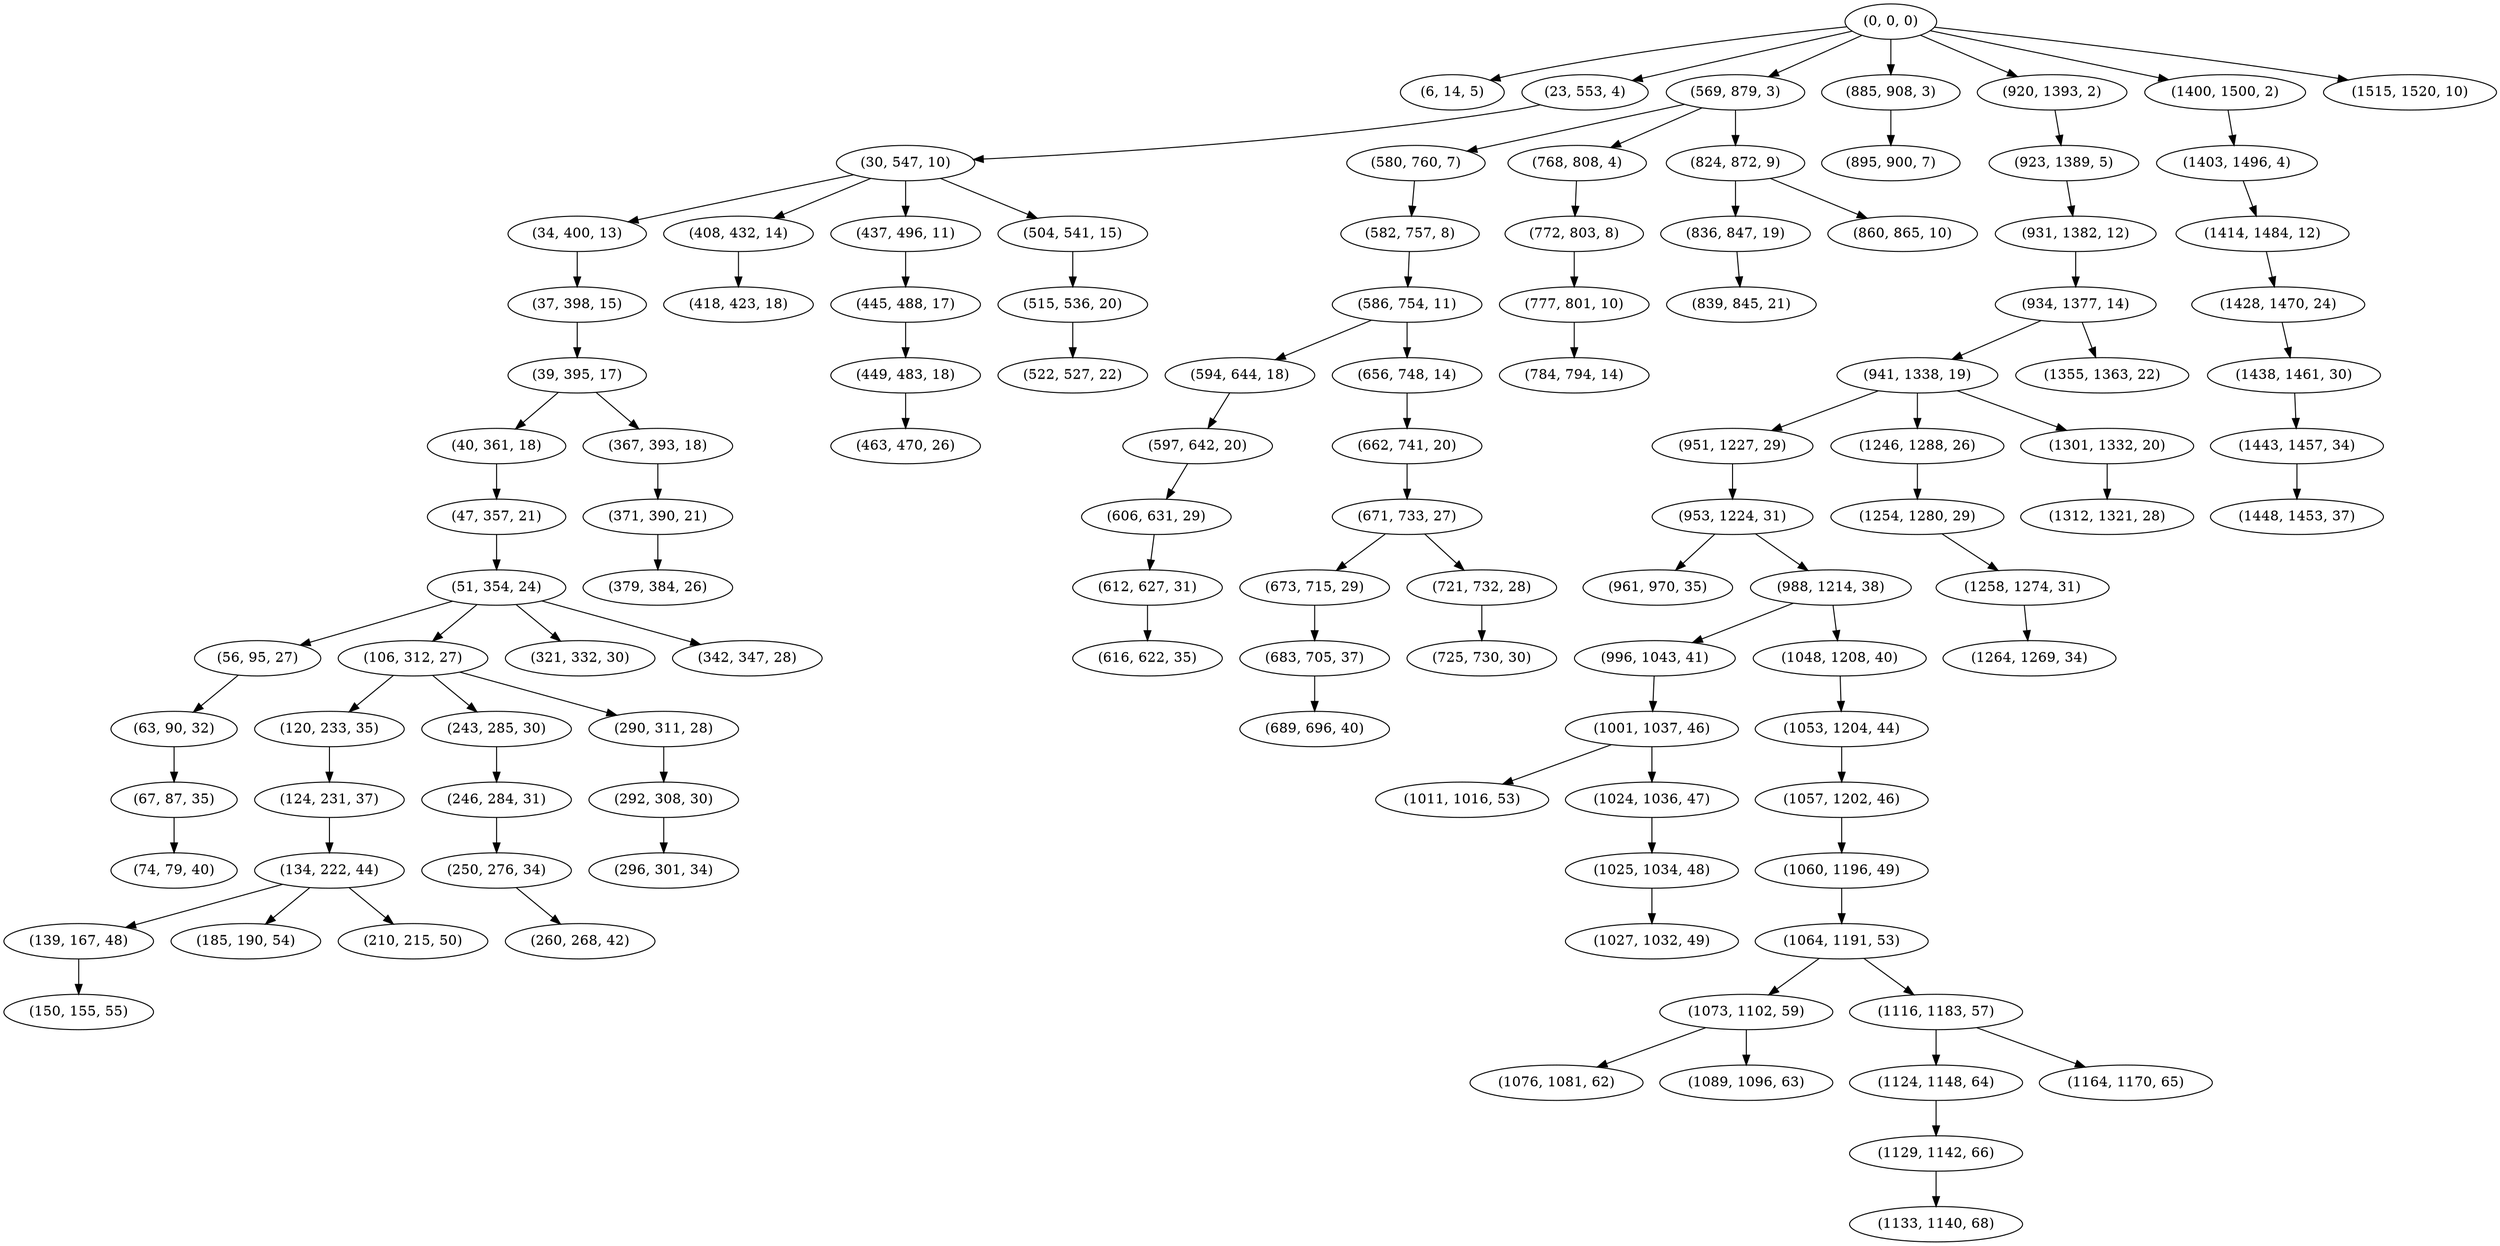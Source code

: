 digraph tree {
    "(0, 0, 0)";
    "(6, 14, 5)";
    "(23, 553, 4)";
    "(30, 547, 10)";
    "(34, 400, 13)";
    "(37, 398, 15)";
    "(39, 395, 17)";
    "(40, 361, 18)";
    "(47, 357, 21)";
    "(51, 354, 24)";
    "(56, 95, 27)";
    "(63, 90, 32)";
    "(67, 87, 35)";
    "(74, 79, 40)";
    "(106, 312, 27)";
    "(120, 233, 35)";
    "(124, 231, 37)";
    "(134, 222, 44)";
    "(139, 167, 48)";
    "(150, 155, 55)";
    "(185, 190, 54)";
    "(210, 215, 50)";
    "(243, 285, 30)";
    "(246, 284, 31)";
    "(250, 276, 34)";
    "(260, 268, 42)";
    "(290, 311, 28)";
    "(292, 308, 30)";
    "(296, 301, 34)";
    "(321, 332, 30)";
    "(342, 347, 28)";
    "(367, 393, 18)";
    "(371, 390, 21)";
    "(379, 384, 26)";
    "(408, 432, 14)";
    "(418, 423, 18)";
    "(437, 496, 11)";
    "(445, 488, 17)";
    "(449, 483, 18)";
    "(463, 470, 26)";
    "(504, 541, 15)";
    "(515, 536, 20)";
    "(522, 527, 22)";
    "(569, 879, 3)";
    "(580, 760, 7)";
    "(582, 757, 8)";
    "(586, 754, 11)";
    "(594, 644, 18)";
    "(597, 642, 20)";
    "(606, 631, 29)";
    "(612, 627, 31)";
    "(616, 622, 35)";
    "(656, 748, 14)";
    "(662, 741, 20)";
    "(671, 733, 27)";
    "(673, 715, 29)";
    "(683, 705, 37)";
    "(689, 696, 40)";
    "(721, 732, 28)";
    "(725, 730, 30)";
    "(768, 808, 4)";
    "(772, 803, 8)";
    "(777, 801, 10)";
    "(784, 794, 14)";
    "(824, 872, 9)";
    "(836, 847, 19)";
    "(839, 845, 21)";
    "(860, 865, 10)";
    "(885, 908, 3)";
    "(895, 900, 7)";
    "(920, 1393, 2)";
    "(923, 1389, 5)";
    "(931, 1382, 12)";
    "(934, 1377, 14)";
    "(941, 1338, 19)";
    "(951, 1227, 29)";
    "(953, 1224, 31)";
    "(961, 970, 35)";
    "(988, 1214, 38)";
    "(996, 1043, 41)";
    "(1001, 1037, 46)";
    "(1011, 1016, 53)";
    "(1024, 1036, 47)";
    "(1025, 1034, 48)";
    "(1027, 1032, 49)";
    "(1048, 1208, 40)";
    "(1053, 1204, 44)";
    "(1057, 1202, 46)";
    "(1060, 1196, 49)";
    "(1064, 1191, 53)";
    "(1073, 1102, 59)";
    "(1076, 1081, 62)";
    "(1089, 1096, 63)";
    "(1116, 1183, 57)";
    "(1124, 1148, 64)";
    "(1129, 1142, 66)";
    "(1133, 1140, 68)";
    "(1164, 1170, 65)";
    "(1246, 1288, 26)";
    "(1254, 1280, 29)";
    "(1258, 1274, 31)";
    "(1264, 1269, 34)";
    "(1301, 1332, 20)";
    "(1312, 1321, 28)";
    "(1355, 1363, 22)";
    "(1400, 1500, 2)";
    "(1403, 1496, 4)";
    "(1414, 1484, 12)";
    "(1428, 1470, 24)";
    "(1438, 1461, 30)";
    "(1443, 1457, 34)";
    "(1448, 1453, 37)";
    "(1515, 1520, 10)";
    "(0, 0, 0)" -> "(6, 14, 5)";
    "(0, 0, 0)" -> "(23, 553, 4)";
    "(0, 0, 0)" -> "(569, 879, 3)";
    "(0, 0, 0)" -> "(885, 908, 3)";
    "(0, 0, 0)" -> "(920, 1393, 2)";
    "(0, 0, 0)" -> "(1400, 1500, 2)";
    "(0, 0, 0)" -> "(1515, 1520, 10)";
    "(23, 553, 4)" -> "(30, 547, 10)";
    "(30, 547, 10)" -> "(34, 400, 13)";
    "(30, 547, 10)" -> "(408, 432, 14)";
    "(30, 547, 10)" -> "(437, 496, 11)";
    "(30, 547, 10)" -> "(504, 541, 15)";
    "(34, 400, 13)" -> "(37, 398, 15)";
    "(37, 398, 15)" -> "(39, 395, 17)";
    "(39, 395, 17)" -> "(40, 361, 18)";
    "(39, 395, 17)" -> "(367, 393, 18)";
    "(40, 361, 18)" -> "(47, 357, 21)";
    "(47, 357, 21)" -> "(51, 354, 24)";
    "(51, 354, 24)" -> "(56, 95, 27)";
    "(51, 354, 24)" -> "(106, 312, 27)";
    "(51, 354, 24)" -> "(321, 332, 30)";
    "(51, 354, 24)" -> "(342, 347, 28)";
    "(56, 95, 27)" -> "(63, 90, 32)";
    "(63, 90, 32)" -> "(67, 87, 35)";
    "(67, 87, 35)" -> "(74, 79, 40)";
    "(106, 312, 27)" -> "(120, 233, 35)";
    "(106, 312, 27)" -> "(243, 285, 30)";
    "(106, 312, 27)" -> "(290, 311, 28)";
    "(120, 233, 35)" -> "(124, 231, 37)";
    "(124, 231, 37)" -> "(134, 222, 44)";
    "(134, 222, 44)" -> "(139, 167, 48)";
    "(134, 222, 44)" -> "(185, 190, 54)";
    "(134, 222, 44)" -> "(210, 215, 50)";
    "(139, 167, 48)" -> "(150, 155, 55)";
    "(243, 285, 30)" -> "(246, 284, 31)";
    "(246, 284, 31)" -> "(250, 276, 34)";
    "(250, 276, 34)" -> "(260, 268, 42)";
    "(290, 311, 28)" -> "(292, 308, 30)";
    "(292, 308, 30)" -> "(296, 301, 34)";
    "(367, 393, 18)" -> "(371, 390, 21)";
    "(371, 390, 21)" -> "(379, 384, 26)";
    "(408, 432, 14)" -> "(418, 423, 18)";
    "(437, 496, 11)" -> "(445, 488, 17)";
    "(445, 488, 17)" -> "(449, 483, 18)";
    "(449, 483, 18)" -> "(463, 470, 26)";
    "(504, 541, 15)" -> "(515, 536, 20)";
    "(515, 536, 20)" -> "(522, 527, 22)";
    "(569, 879, 3)" -> "(580, 760, 7)";
    "(569, 879, 3)" -> "(768, 808, 4)";
    "(569, 879, 3)" -> "(824, 872, 9)";
    "(580, 760, 7)" -> "(582, 757, 8)";
    "(582, 757, 8)" -> "(586, 754, 11)";
    "(586, 754, 11)" -> "(594, 644, 18)";
    "(586, 754, 11)" -> "(656, 748, 14)";
    "(594, 644, 18)" -> "(597, 642, 20)";
    "(597, 642, 20)" -> "(606, 631, 29)";
    "(606, 631, 29)" -> "(612, 627, 31)";
    "(612, 627, 31)" -> "(616, 622, 35)";
    "(656, 748, 14)" -> "(662, 741, 20)";
    "(662, 741, 20)" -> "(671, 733, 27)";
    "(671, 733, 27)" -> "(673, 715, 29)";
    "(671, 733, 27)" -> "(721, 732, 28)";
    "(673, 715, 29)" -> "(683, 705, 37)";
    "(683, 705, 37)" -> "(689, 696, 40)";
    "(721, 732, 28)" -> "(725, 730, 30)";
    "(768, 808, 4)" -> "(772, 803, 8)";
    "(772, 803, 8)" -> "(777, 801, 10)";
    "(777, 801, 10)" -> "(784, 794, 14)";
    "(824, 872, 9)" -> "(836, 847, 19)";
    "(824, 872, 9)" -> "(860, 865, 10)";
    "(836, 847, 19)" -> "(839, 845, 21)";
    "(885, 908, 3)" -> "(895, 900, 7)";
    "(920, 1393, 2)" -> "(923, 1389, 5)";
    "(923, 1389, 5)" -> "(931, 1382, 12)";
    "(931, 1382, 12)" -> "(934, 1377, 14)";
    "(934, 1377, 14)" -> "(941, 1338, 19)";
    "(934, 1377, 14)" -> "(1355, 1363, 22)";
    "(941, 1338, 19)" -> "(951, 1227, 29)";
    "(941, 1338, 19)" -> "(1246, 1288, 26)";
    "(941, 1338, 19)" -> "(1301, 1332, 20)";
    "(951, 1227, 29)" -> "(953, 1224, 31)";
    "(953, 1224, 31)" -> "(961, 970, 35)";
    "(953, 1224, 31)" -> "(988, 1214, 38)";
    "(988, 1214, 38)" -> "(996, 1043, 41)";
    "(988, 1214, 38)" -> "(1048, 1208, 40)";
    "(996, 1043, 41)" -> "(1001, 1037, 46)";
    "(1001, 1037, 46)" -> "(1011, 1016, 53)";
    "(1001, 1037, 46)" -> "(1024, 1036, 47)";
    "(1024, 1036, 47)" -> "(1025, 1034, 48)";
    "(1025, 1034, 48)" -> "(1027, 1032, 49)";
    "(1048, 1208, 40)" -> "(1053, 1204, 44)";
    "(1053, 1204, 44)" -> "(1057, 1202, 46)";
    "(1057, 1202, 46)" -> "(1060, 1196, 49)";
    "(1060, 1196, 49)" -> "(1064, 1191, 53)";
    "(1064, 1191, 53)" -> "(1073, 1102, 59)";
    "(1064, 1191, 53)" -> "(1116, 1183, 57)";
    "(1073, 1102, 59)" -> "(1076, 1081, 62)";
    "(1073, 1102, 59)" -> "(1089, 1096, 63)";
    "(1116, 1183, 57)" -> "(1124, 1148, 64)";
    "(1116, 1183, 57)" -> "(1164, 1170, 65)";
    "(1124, 1148, 64)" -> "(1129, 1142, 66)";
    "(1129, 1142, 66)" -> "(1133, 1140, 68)";
    "(1246, 1288, 26)" -> "(1254, 1280, 29)";
    "(1254, 1280, 29)" -> "(1258, 1274, 31)";
    "(1258, 1274, 31)" -> "(1264, 1269, 34)";
    "(1301, 1332, 20)" -> "(1312, 1321, 28)";
    "(1400, 1500, 2)" -> "(1403, 1496, 4)";
    "(1403, 1496, 4)" -> "(1414, 1484, 12)";
    "(1414, 1484, 12)" -> "(1428, 1470, 24)";
    "(1428, 1470, 24)" -> "(1438, 1461, 30)";
    "(1438, 1461, 30)" -> "(1443, 1457, 34)";
    "(1443, 1457, 34)" -> "(1448, 1453, 37)";
}
